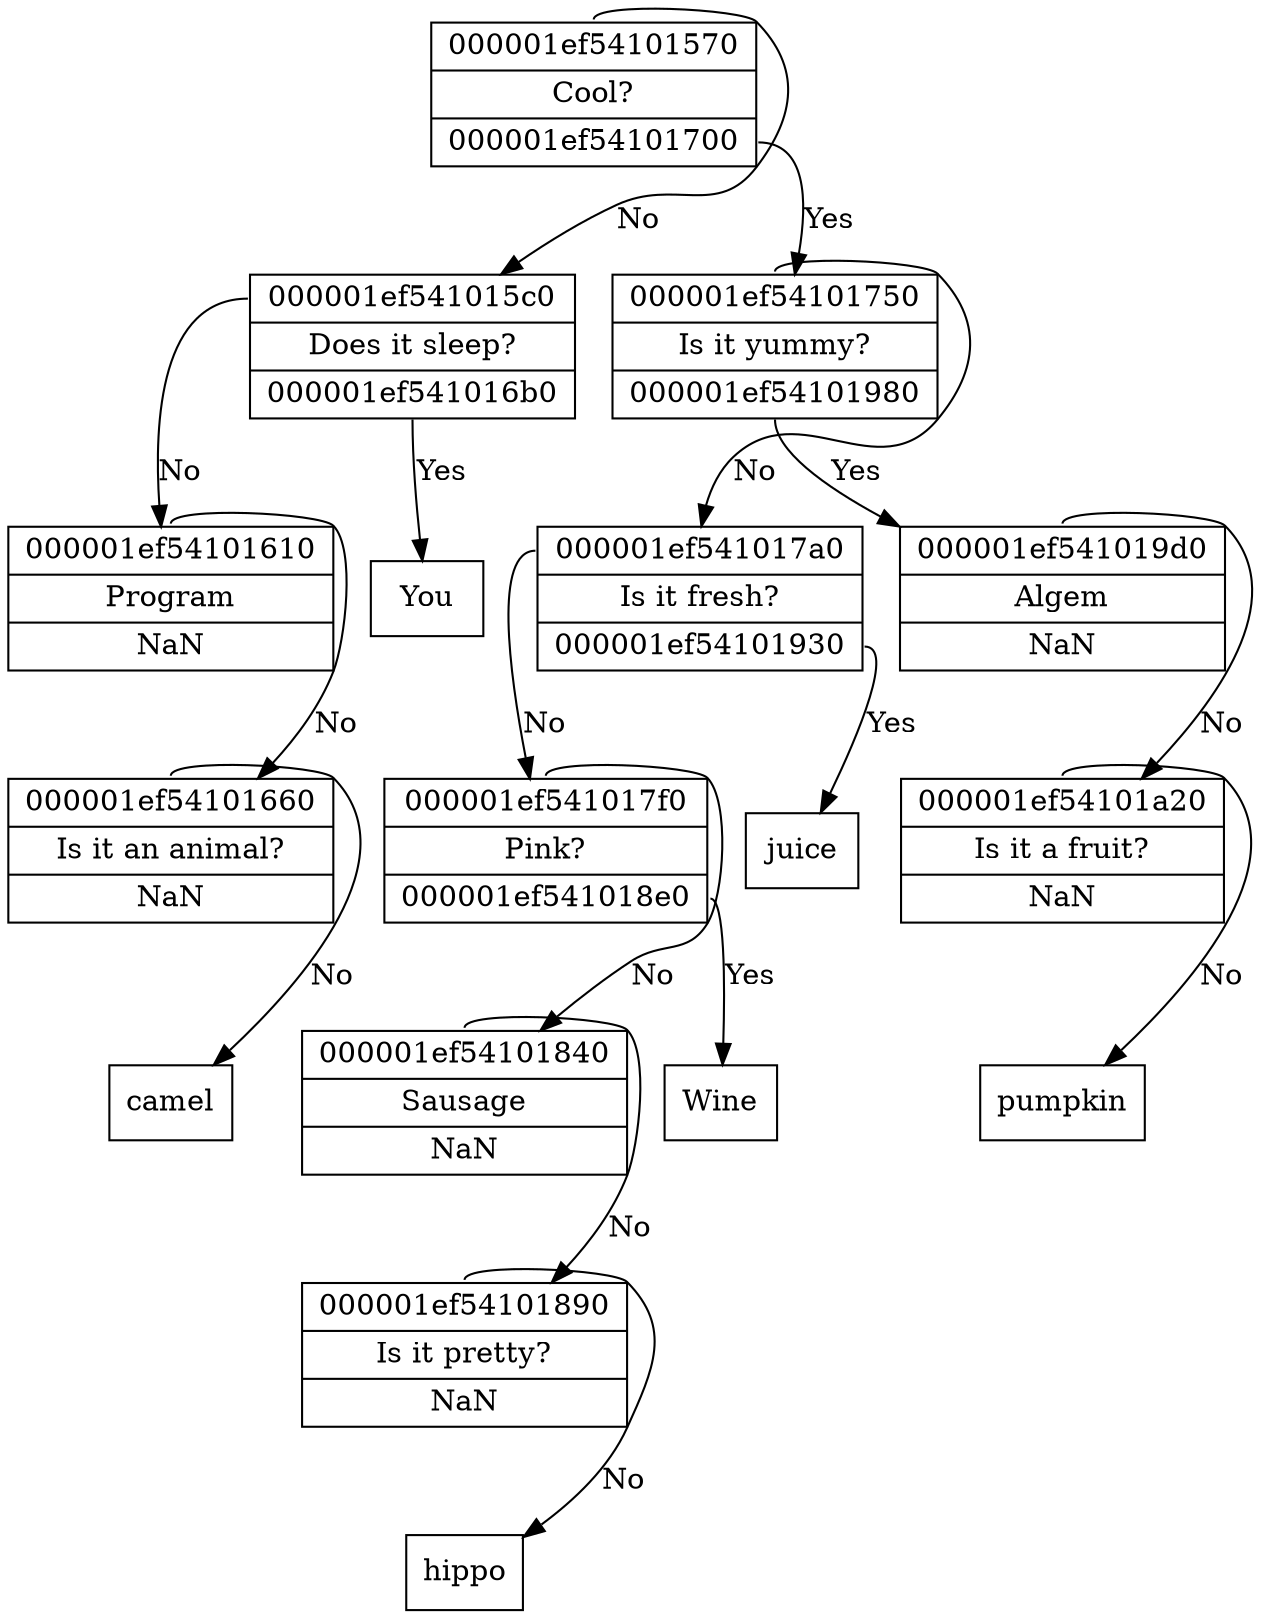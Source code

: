 digraph Tree {
	Node_000001ef54101520 [shape="record", label="{ <left> 000001ef54101570 | Cool? | <right> 000001ef54101700 }"];
	Node_000001ef54101520:<left> -> Node_000001ef54101570 [label="No"];
	Node_000001ef54101520:<right> -> Node_000001ef54101700 [label="Yes"];
	Node_000001ef54101700 [shape="record", label="{ <left> 000001ef54101750 | Is it yummy? | <right> 000001ef54101980 }"];
	Node_000001ef54101700:<left> -> Node_000001ef54101750 [label="No"];
	Node_000001ef54101700:<right> -> Node_000001ef54101980 [label="Yes"];
	Node_000001ef54101980 [shape="record", label="{ <left> 000001ef541019d0 | Algem | <right> NaN }"];
	Node_000001ef54101980:<left> -> Node_000001ef541019d0 [label="No"];
	Node_000001ef541019d0 [shape="record", label="{ <left> 000001ef54101a20 | Is it a fruit? | <right> NaN }"];
	Node_000001ef541019d0:<left> -> Node_000001ef54101a20 [label="No"];
	Node_000001ef54101a20 [shape="record", label="{ pumpkin }"];
	Node_000001ef54101750 [shape="record", label="{ <left> 000001ef541017a0 | Is it fresh? | <right> 000001ef54101930 }"];
	Node_000001ef54101750:<left> -> Node_000001ef541017a0 [label="No"];
	Node_000001ef54101750:<right> -> Node_000001ef54101930 [label="Yes"];
	Node_000001ef54101930 [shape="record", label="{ juice }"];
	Node_000001ef541017a0 [shape="record", label="{ <left> 000001ef541017f0 | Pink? | <right> 000001ef541018e0 }"];
	Node_000001ef541017a0:<left> -> Node_000001ef541017f0 [label="No"];
	Node_000001ef541017a0:<right> -> Node_000001ef541018e0 [label="Yes"];
	Node_000001ef541018e0 [shape="record", label="{ Wine }"];
	Node_000001ef541017f0 [shape="record", label="{ <left> 000001ef54101840 | Sausage | <right> NaN }"];
	Node_000001ef541017f0:<left> -> Node_000001ef54101840 [label="No"];
	Node_000001ef54101840 [shape="record", label="{ <left> 000001ef54101890 | Is it pretty? | <right> NaN }"];
	Node_000001ef54101840:<left> -> Node_000001ef54101890 [label="No"];
	Node_000001ef54101890 [shape="record", label="{ hippo }"];
	Node_000001ef54101570 [shape="record", label="{ <left> 000001ef541015c0 | Does it sleep? | <right> 000001ef541016b0 }"];
	Node_000001ef54101570:<left> -> Node_000001ef541015c0 [label="No"];
	Node_000001ef54101570:<right> -> Node_000001ef541016b0 [label="Yes"];
	Node_000001ef541016b0 [shape="record", label="{ You }"];
	Node_000001ef541015c0 [shape="record", label="{ <left> 000001ef54101610 | Program | <right> NaN }"];
	Node_000001ef541015c0:<left> -> Node_000001ef54101610 [label="No"];
	Node_000001ef54101610 [shape="record", label="{ <left> 000001ef54101660 | Is it an animal? | <right> NaN }"];
	Node_000001ef54101610:<left> -> Node_000001ef54101660 [label="No"];
	Node_000001ef54101660 [shape="record", label="{ camel }"];
}
